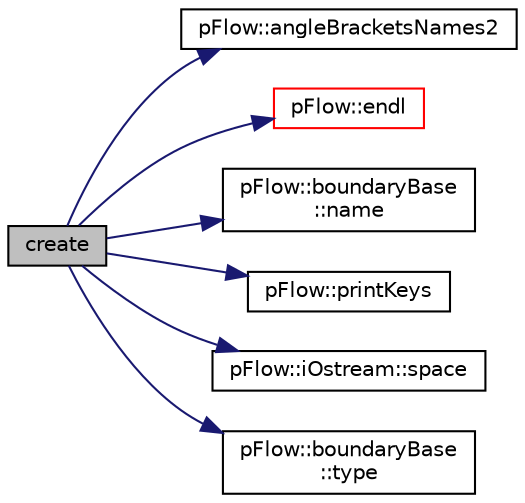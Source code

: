 digraph "create"
{
 // LATEX_PDF_SIZE
  edge [fontname="Helvetica",fontsize="10",labelfontname="Helvetica",labelfontsize="10"];
  node [fontname="Helvetica",fontsize="10",shape=record];
  rankdir="LR";
  Node1 [label="create",height=0.2,width=0.4,color="black", fillcolor="grey75", style="filled", fontcolor="black",tooltip=" "];
  Node1 -> Node2 [color="midnightblue",fontsize="10",style="solid",fontname="Helvetica"];
  Node2 [label="pFlow::angleBracketsNames2",height=0.2,width=0.4,color="black", fillcolor="white", style="filled",URL="$namespacepFlow.html#afe403b837013166b7f41881dded792a8",tooltip="Output base<w1,w2>"];
  Node1 -> Node3 [color="midnightblue",fontsize="10",style="solid",fontname="Helvetica"];
  Node3 [label="pFlow::endl",height=0.2,width=0.4,color="red", fillcolor="white", style="filled",URL="$namespacepFlow.html#aba8f0c455a3fdb4b05ad33a25b13b189",tooltip="Add newline and flush stream."];
  Node1 -> Node5 [color="midnightblue",fontsize="10",style="solid",fontname="Helvetica"];
  Node5 [label="pFlow::boundaryBase\l::name",height=0.2,width=0.4,color="black", fillcolor="white", style="filled",URL="$classpFlow_1_1boundaryBase.html#acc80e00a8ac919288fb55bd14cc88bf6",tooltip=" "];
  Node1 -> Node6 [color="midnightblue",fontsize="10",style="solid",fontname="Helvetica"];
  Node6 [label="pFlow::printKeys",height=0.2,width=0.4,color="black", fillcolor="white", style="filled",URL="$namespacepFlow.html#a9c4454c5f18c8245eaaebf2b4832eab0",tooltip=" "];
  Node1 -> Node7 [color="midnightblue",fontsize="10",style="solid",fontname="Helvetica"];
  Node7 [label="pFlow::iOstream::space",height=0.2,width=0.4,color="black", fillcolor="white", style="filled",URL="$classpFlow_1_1iOstream.html#adab69c3b447db5491b3b7e2a6e1c39a7",tooltip="Write space to stream."];
  Node1 -> Node8 [color="midnightblue",fontsize="10",style="solid",fontname="Helvetica"];
  Node8 [label="pFlow::boundaryBase\l::type",height=0.2,width=0.4,color="black", fillcolor="white", style="filled",URL="$classpFlow_1_1boundaryBase.html#a555f47c17753ffb94e63cd741702a1ab",tooltip=" "];
}
